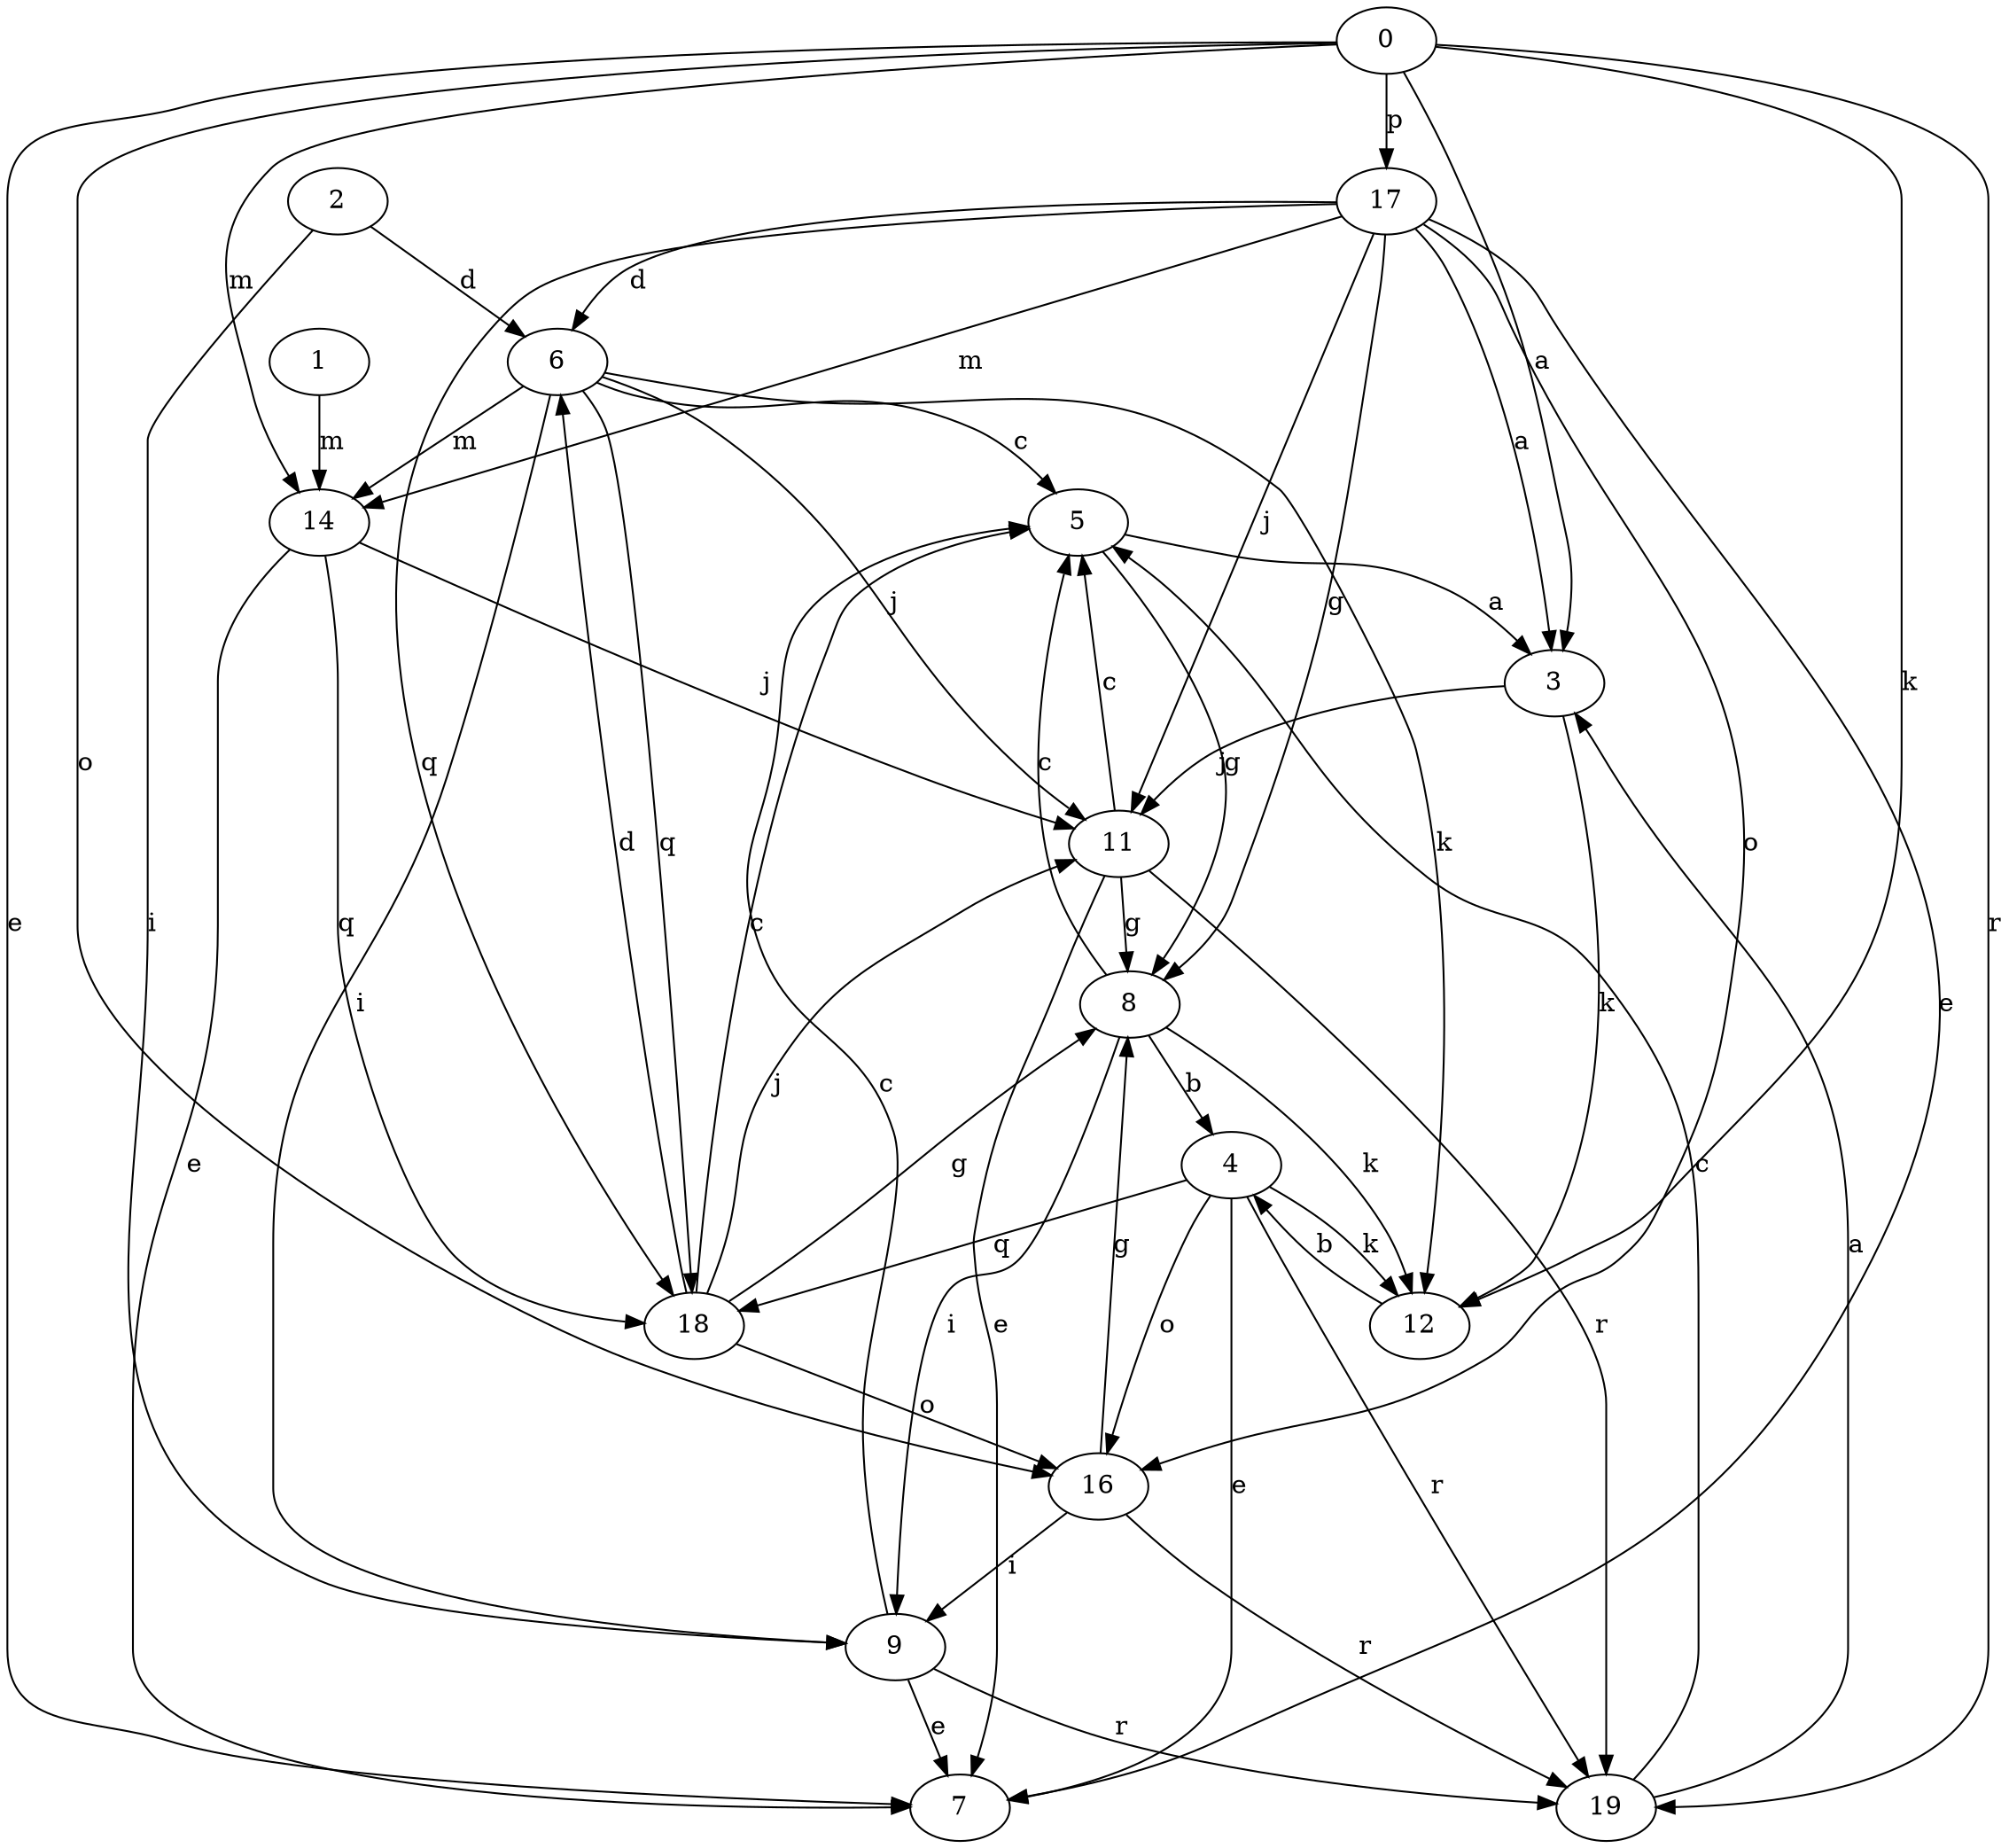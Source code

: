 strict digraph  {
2;
3;
4;
5;
6;
7;
8;
0;
9;
11;
12;
14;
16;
17;
18;
1;
19;
2 -> 6  [label=d];
2 -> 9  [label=i];
3 -> 11  [label=j];
3 -> 12  [label=k];
4 -> 7  [label=e];
4 -> 12  [label=k];
4 -> 16  [label=o];
4 -> 18  [label=q];
4 -> 19  [label=r];
5 -> 3  [label=a];
5 -> 8  [label=g];
6 -> 5  [label=c];
6 -> 9  [label=i];
6 -> 11  [label=j];
6 -> 12  [label=k];
6 -> 14  [label=m];
6 -> 18  [label=q];
8 -> 4  [label=b];
8 -> 5  [label=c];
8 -> 9  [label=i];
8 -> 12  [label=k];
0 -> 3  [label=a];
0 -> 7  [label=e];
0 -> 12  [label=k];
0 -> 14  [label=m];
0 -> 16  [label=o];
0 -> 17  [label=p];
0 -> 19  [label=r];
9 -> 5  [label=c];
9 -> 7  [label=e];
9 -> 19  [label=r];
11 -> 5  [label=c];
11 -> 7  [label=e];
11 -> 8  [label=g];
11 -> 19  [label=r];
12 -> 4  [label=b];
14 -> 7  [label=e];
14 -> 11  [label=j];
14 -> 18  [label=q];
16 -> 8  [label=g];
16 -> 9  [label=i];
16 -> 19  [label=r];
17 -> 3  [label=a];
17 -> 6  [label=d];
17 -> 7  [label=e];
17 -> 8  [label=g];
17 -> 11  [label=j];
17 -> 14  [label=m];
17 -> 16  [label=o];
17 -> 18  [label=q];
18 -> 5  [label=c];
18 -> 6  [label=d];
18 -> 8  [label=g];
18 -> 11  [label=j];
18 -> 16  [label=o];
1 -> 14  [label=m];
19 -> 3  [label=a];
19 -> 5  [label=c];
}
